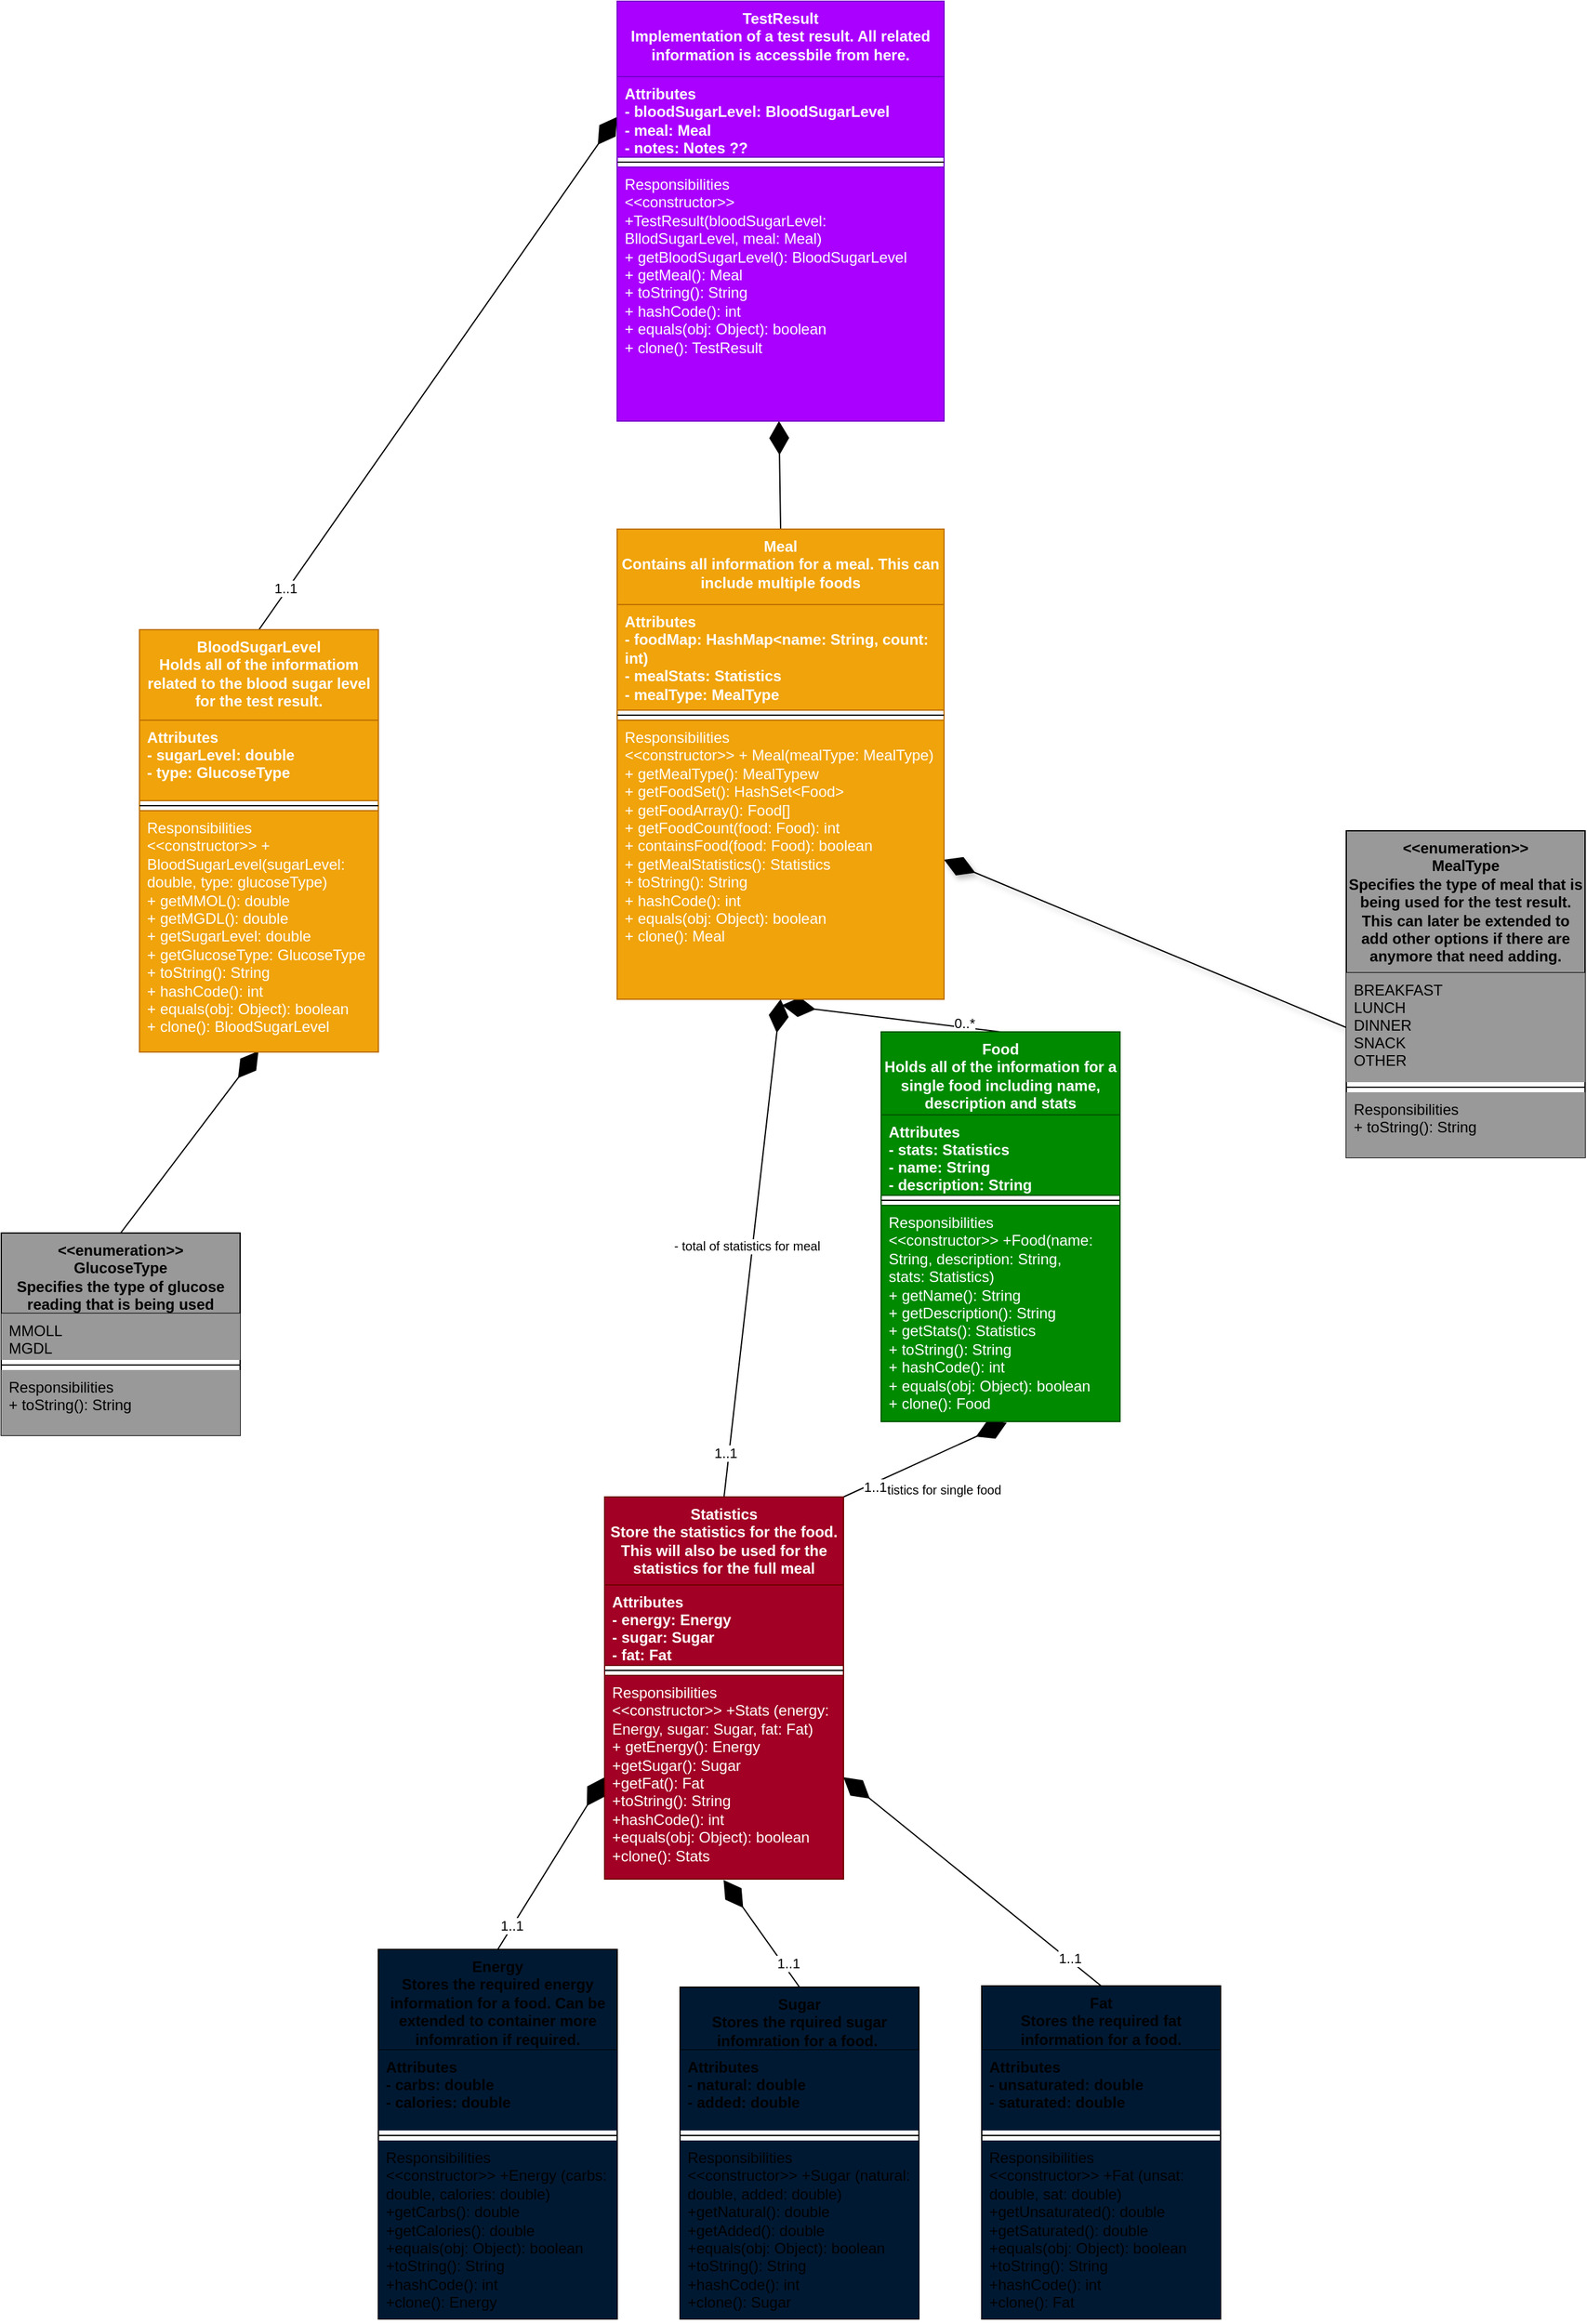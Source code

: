 <mxfile version="13.0.3" type="device"><diagram id="C5RBs43oDa-KdzZeNtuy" name="Page-1"><mxGraphModel dx="2172" dy="443" grid="1" gridSize="10" guides="1" tooltips="1" connect="1" arrows="1" fold="1" page="1" pageScale="1" pageWidth="827" pageHeight="1169" math="0" shadow="0"><root><mxCell id="WIyWlLk6GJQsqaUBKTNV-0"/><mxCell id="WIyWlLk6GJQsqaUBKTNV-1" parent="WIyWlLk6GJQsqaUBKTNV-0"/><mxCell id="Jo6npvy2peq1dJGaxGTw-42" value="" style="endArrow=diamondThin;endFill=1;endSize=24;html=1;strokeColor=#000000;strokeWidth=1;fontSize=20;entryX=0.504;entryY=1.021;entryDx=0;entryDy=0;entryPerimeter=0;exitX=0.5;exitY=0;exitDx=0;exitDy=0;labelPosition=center;verticalLabelPosition=bottom;align=center;verticalAlign=top;" parent="WIyWlLk6GJQsqaUBKTNV-1" source="Jo6npvy2peq1dJGaxGTw-30" target="Jo6npvy2peq1dJGaxGTw-21" edge="1"><mxGeometry width="160" relative="1" as="geometry"><mxPoint x="680" y="2810" as="sourcePoint"/><mxPoint x="840" y="2810" as="targetPoint"/></mxGeometry></mxCell><mxCell id="Zh4KT5q-o4LGROd8KdWE-1" value="0..*" style="edgeLabel;html=1;align=center;verticalAlign=middle;resizable=0;points=[];" parent="Jo6npvy2peq1dJGaxGTw-42" vertex="1" connectable="0"><mxGeometry x="-0.664" y="-4" relative="1" as="geometry"><mxPoint as="offset"/></mxGeometry></mxCell><mxCell id="Jo6npvy2peq1dJGaxGTw-43" value="" style="endArrow=diamondThin;endFill=1;endSize=24;html=1;strokeWidth=1;fontSize=20;entryX=0.498;entryY=0.996;entryDx=0;entryDy=0;entryPerimeter=0;exitX=0.5;exitY=0;exitDx=0;exitDy=0;labelBackgroundColor=none;strokeColor=#000000;" parent="WIyWlLk6GJQsqaUBKTNV-1" source="Jo6npvy2peq1dJGaxGTw-5" target="Jo6npvy2peq1dJGaxGTw-3" edge="1"><mxGeometry width="160" relative="1" as="geometry"><mxPoint x="680" y="2810" as="sourcePoint"/><mxPoint x="840" y="2810" as="targetPoint"/></mxGeometry></mxCell><mxCell id="Jo6npvy2peq1dJGaxGTw-49" value="" style="endArrow=diamondThin;endFill=1;endSize=24;html=1;strokeWidth=1;fontSize=20;entryX=1;entryY=0.5;entryDx=0;entryDy=0;exitX=0;exitY=0.5;exitDx=0;exitDy=0;fillColor=#f9f7ed;strokeColor=#000000;shadow=1;" parent="WIyWlLk6GJQsqaUBKTNV-1" source="Jo6npvy2peq1dJGaxGTw-45" target="Jo6npvy2peq1dJGaxGTw-21" edge="1"><mxGeometry width="160" relative="1" as="geometry"><mxPoint x="680" y="2690" as="sourcePoint"/><mxPoint x="840" y="2690" as="targetPoint"/></mxGeometry></mxCell><mxCell id="Jo6npvy2peq1dJGaxGTw-60" value="" style="endArrow=diamondThin;endFill=1;endSize=24;html=1;strokeColor=#000000;strokeWidth=1;fontSize=20;exitX=0.5;exitY=0;exitDx=0;exitDy=0;entryX=0.498;entryY=1.005;entryDx=0;entryDy=0;entryPerimeter=0;labelPosition=center;verticalLabelPosition=bottom;align=center;verticalAlign=top;" parent="WIyWlLk6GJQsqaUBKTNV-1" source="Jo6npvy2peq1dJGaxGTw-22" target="Jo6npvy2peq1dJGaxGTw-55" edge="1"><mxGeometry width="160" relative="1" as="geometry"><mxPoint x="680" y="2920" as="sourcePoint"/><mxPoint x="836" y="2910" as="targetPoint"/></mxGeometry></mxCell><mxCell id="Zh4KT5q-o4LGROd8KdWE-3" value="1..1" style="edgeLabel;html=1;align=center;verticalAlign=middle;resizable=0;points=[];" parent="Jo6npvy2peq1dJGaxGTw-60" vertex="1" connectable="0"><mxGeometry x="-0.6" y="-4" relative="1" as="geometry"><mxPoint as="offset"/></mxGeometry></mxCell><mxCell id="Jo6npvy2peq1dJGaxGTw-61" value="" style="endArrow=diamondThin;endFill=1;endSize=24;html=1;strokeColor=#000000;strokeWidth=1;fontSize=20;exitX=0.5;exitY=0;exitDx=0;exitDy=0;labelPosition=center;verticalLabelPosition=bottom;align=center;verticalAlign=top;entryX=1;entryY=0.5;entryDx=0;entryDy=0;" parent="WIyWlLk6GJQsqaUBKTNV-1" source="Jo6npvy2peq1dJGaxGTw-34" target="Jo6npvy2peq1dJGaxGTw-55" edge="1"><mxGeometry width="160" relative="1" as="geometry"><mxPoint x="680" y="2920" as="sourcePoint"/><mxPoint x="1030" y="2770" as="targetPoint"/></mxGeometry></mxCell><mxCell id="Zh4KT5q-o4LGROd8KdWE-5" value="1..1" style="edgeLabel;html=1;align=center;verticalAlign=middle;resizable=0;points=[];" parent="Jo6npvy2peq1dJGaxGTw-61" vertex="1" connectable="0"><mxGeometry x="-0.745" y="-1" relative="1" as="geometry"><mxPoint as="offset"/></mxGeometry></mxCell><mxCell id="Jo6npvy2peq1dJGaxGTw-64" value="- total of statistics for meal" style="endArrow=diamondThin;endFill=1;endSize=24;html=1;strokeColor=#000000;strokeWidth=1;fontSize=10;entryX=0.5;entryY=1;entryDx=0;entryDy=0;exitX=0.5;exitY=0;exitDx=0;exitDy=0;entryPerimeter=0;labelPosition=center;verticalLabelPosition=bottom;align=center;verticalAlign=bottom;" parent="WIyWlLk6GJQsqaUBKTNV-1" source="Jo6npvy2peq1dJGaxGTw-52" target="Jo6npvy2peq1dJGaxGTw-21" edge="1"><mxGeometry x="-0.032" y="4" width="160" relative="1" as="geometry"><mxPoint x="680" y="2450" as="sourcePoint"/><mxPoint x="840" y="2450" as="targetPoint"/><mxPoint y="1" as="offset"/></mxGeometry></mxCell><mxCell id="Zh4KT5q-o4LGROd8KdWE-6" value="1..1" style="edgeLabel;html=1;align=center;verticalAlign=middle;resizable=0;points=[];" parent="Jo6npvy2peq1dJGaxGTw-64" vertex="1" connectable="0"><mxGeometry x="-0.825" y="3" relative="1" as="geometry"><mxPoint as="offset"/></mxGeometry></mxCell><mxCell id="Jo6npvy2peq1dJGaxGTw-65" value="&lt;font style=&quot;font-size: 10px&quot;&gt;- statistics for single food&lt;/font&gt;" style="endArrow=diamondThin;endFill=1;endSize=24;html=1;strokeColor=#000000;strokeWidth=1;fontSize=20;entryX=0.526;entryY=1.005;entryDx=0;entryDy=0;entryPerimeter=0;exitX=1;exitY=0;exitDx=0;exitDy=0;labelBackgroundColor=none;labelPosition=center;verticalLabelPosition=bottom;align=center;verticalAlign=top;" parent="WIyWlLk6GJQsqaUBKTNV-1" source="Jo6npvy2peq1dJGaxGTw-52" target="Jo6npvy2peq1dJGaxGTw-33" edge="1"><mxGeometry x="0.052" y="-3" width="160" relative="1" as="geometry"><mxPoint x="680" y="2450" as="sourcePoint"/><mxPoint x="840" y="2450" as="targetPoint"/><mxPoint as="offset"/></mxGeometry></mxCell><mxCell id="Zh4KT5q-o4LGROd8KdWE-7" value="1..1" style="edgeLabel;html=1;align=center;verticalAlign=middle;resizable=0;points=[];" parent="Jo6npvy2peq1dJGaxGTw-65" vertex="1" connectable="0"><mxGeometry x="-0.638" y="-2" relative="1" as="geometry"><mxPoint y="1" as="offset"/></mxGeometry></mxCell><mxCell id="Jo6npvy2peq1dJGaxGTw-59" value="" style="endArrow=diamondThin;endFill=1;endSize=24;html=1;strokeColor=#000000;strokeWidth=1;fontSize=20;entryX=0;entryY=0.5;entryDx=0;entryDy=0;exitX=0.5;exitY=0;exitDx=0;exitDy=0;labelPosition=center;verticalLabelPosition=bottom;align=center;verticalAlign=top;" parent="WIyWlLk6GJQsqaUBKTNV-1" source="Jo6npvy2peq1dJGaxGTw-26" target="Jo6npvy2peq1dJGaxGTw-55" edge="1"><mxGeometry width="160" relative="1" as="geometry"><mxPoint x="680" y="2920" as="sourcePoint"/><mxPoint x="840" y="2920" as="targetPoint"/></mxGeometry></mxCell><mxCell id="Zh4KT5q-o4LGROd8KdWE-2" value="1..1" style="edgeLabel;html=1;align=center;verticalAlign=middle;resizable=0;points=[];" parent="Jo6npvy2peq1dJGaxGTw-59" vertex="1" connectable="0"><mxGeometry x="-0.718" y="1" relative="1" as="geometry"><mxPoint as="offset"/></mxGeometry></mxCell><mxCell id="V2zzXYAs5i4P7fSuCiAt-0" value="" style="endArrow=diamondThin;endFill=1;endSize=24;html=1;entryX=0;entryY=0.5;entryDx=0;entryDy=0;exitX=0.5;exitY=0;exitDx=0;exitDy=0;strokeColor=#000000;labelPosition=center;verticalLabelPosition=bottom;align=center;verticalAlign=top;" parent="WIyWlLk6GJQsqaUBKTNV-1" source="Jo6npvy2peq1dJGaxGTw-0" target="V2zzXYAs5i4P7fSuCiAt-2" edge="1"><mxGeometry width="160" relative="1" as="geometry"><mxPoint x="730" y="2260" as="sourcePoint"/><mxPoint x="890" y="2260" as="targetPoint"/></mxGeometry></mxCell><mxCell id="Zh4KT5q-o4LGROd8KdWE-0" value="1..1" style="edgeLabel;html=1;align=center;verticalAlign=middle;resizable=0;points=[];" parent="V2zzXYAs5i4P7fSuCiAt-0" vertex="1" connectable="0"><mxGeometry x="-0.842" y="2" relative="1" as="geometry"><mxPoint as="offset"/></mxGeometry></mxCell><mxCell id="V2zzXYAs5i4P7fSuCiAt-6" value="" style="endArrow=diamondThin;endFill=1;endSize=24;html=1;entryX=0.495;entryY=1;entryDx=0;entryDy=0;exitX=0.5;exitY=0;exitDx=0;exitDy=0;strokeColor=#000000;entryPerimeter=0;" parent="WIyWlLk6GJQsqaUBKTNV-1" source="Jo6npvy2peq1dJGaxGTw-18" target="V2zzXYAs5i4P7fSuCiAt-4" edge="1"><mxGeometry width="160" relative="1" as="geometry"><mxPoint x="405" y="1980" as="sourcePoint"/><mxPoint x="690" y="1628" as="targetPoint"/></mxGeometry></mxCell><mxCell id="V2zzXYAs5i4P7fSuCiAt-1" value="TestResult&#10;Implementation of a test result. All related information is accessbile from here." style="swimlane;fontStyle=1;align=center;verticalAlign=top;childLayout=stackLayout;horizontal=1;startSize=60;horizontalStack=0;resizeParent=1;resizeParentMax=0;resizeLast=0;collapsible=1;marginBottom=0;whiteSpace=wrap;fillColor=#aa00ff;strokeColor=#7700CC;fontColor=#ffffff;" parent="WIyWlLk6GJQsqaUBKTNV-1" vertex="1"><mxGeometry x="680" y="1440" width="260" height="334" as="geometry"><mxRectangle x="590" y="1500" width="60" height="26" as="alternateBounds"/></mxGeometry></mxCell><mxCell id="V2zzXYAs5i4P7fSuCiAt-2" value="Attributes&#10;- bloodSugarLevel: BloodSugarLevel&#10;- meal: Meal&#10;- notes: Notes ??" style="text;strokeColor=#7700CC;fillColor=#aa00ff;align=left;verticalAlign=top;spacingLeft=4;spacingRight=4;overflow=hidden;rotatable=0;points=[[0,0.5],[1,0.5]];portConstraint=eastwest;fontStyle=1;whiteSpace=wrap;fontColor=#ffffff;" parent="V2zzXYAs5i4P7fSuCiAt-1" vertex="1"><mxGeometry y="60" width="260" height="64" as="geometry"/></mxCell><mxCell id="V2zzXYAs5i4P7fSuCiAt-3" value="" style="line;strokeWidth=1;fillColor=none;align=left;verticalAlign=middle;spacingTop=-1;spacingLeft=3;spacingRight=3;rotatable=0;labelPosition=right;points=[];portConstraint=eastwest;" parent="V2zzXYAs5i4P7fSuCiAt-1" vertex="1"><mxGeometry y="124" width="260" height="8" as="geometry"/></mxCell><mxCell id="V2zzXYAs5i4P7fSuCiAt-4" value="Responsibilities&#10;&lt;&lt;constructor&gt;&gt; +TestResult(bloodSugarLevel: BllodSugarLevel, meal: Meal)&#10;+ getBloodSugarLevel(): BloodSugarLevel&#10;+ getMeal(): Meal&#10;+ toString(): String&#10;+ hashCode(): int&#10;+ equals(obj: Object): boolean&#10;+ clone(): TestResult&#10;" style="text;strokeColor=#7700CC;fillColor=#aa00ff;align=left;verticalAlign=top;spacingLeft=4;spacingRight=4;overflow=hidden;rotatable=0;points=[[0,0.5],[1,0.5]];portConstraint=eastwest;whiteSpace=wrap;fontColor=#ffffff;" parent="V2zzXYAs5i4P7fSuCiAt-1" vertex="1"><mxGeometry y="132" width="260" height="202" as="geometry"/></mxCell><mxCell id="Jo6npvy2peq1dJGaxGTw-0" value="BloodSugarLevel&#10;Holds all of the informatiom related to the blood sugar level for the test result." style="swimlane;fontStyle=1;align=center;verticalAlign=top;childLayout=stackLayout;horizontal=1;startSize=72;horizontalStack=0;resizeParent=1;resizeParentMax=0;resizeLast=0;collapsible=1;marginBottom=0;whiteSpace=wrap;fillColor=#f0a30a;strokeColor=#BD7000;fontColor=#ffffff;" parent="WIyWlLk6GJQsqaUBKTNV-1" vertex="1"><mxGeometry x="300" y="1940" width="190" height="336" as="geometry"><mxRectangle x="330" y="2450" width="130" height="26" as="alternateBounds"/></mxGeometry></mxCell><mxCell id="Jo6npvy2peq1dJGaxGTw-1" value="Attributes&#10;- sugarLevel: double&#10;- type: GlucoseType" style="text;strokeColor=#BD7000;fillColor=#f0a30a;align=left;verticalAlign=top;spacingLeft=4;spacingRight=4;overflow=hidden;rotatable=0;points=[[0,0.5],[1,0.5]];portConstraint=eastwest;fontStyle=1;fontColor=#ffffff;" parent="Jo6npvy2peq1dJGaxGTw-0" vertex="1"><mxGeometry y="72" width="190" height="64" as="geometry"/></mxCell><mxCell id="Jo6npvy2peq1dJGaxGTw-2" value="" style="line;strokeWidth=1;fillColor=none;align=left;verticalAlign=middle;spacingTop=-1;spacingLeft=3;spacingRight=3;rotatable=0;labelPosition=right;points=[];portConstraint=eastwest;" parent="Jo6npvy2peq1dJGaxGTw-0" vertex="1"><mxGeometry y="136" width="190" height="8" as="geometry"/></mxCell><mxCell id="Jo6npvy2peq1dJGaxGTw-3" value="Responsibilities&#10;&lt;&lt;constructor&gt;&gt; + BloodSugarLevel(sugarLevel: double, type: glucoseType)&#10;+ getMMOL(): double &#10;+ getMGDL(): double&#10;+ getSugarLevel: double&#10;+ getGlucoseType: GlucoseType&#10;+ toString(): String&#10;+ hashCode(): int&#10;+ equals(obj: Object): boolean&#10;+ clone(): BloodSugarLevel" style="text;strokeColor=#BD7000;fillColor=#f0a30a;align=left;verticalAlign=top;spacingLeft=4;spacingRight=4;overflow=hidden;rotatable=0;points=[[0,0.5],[1,0.5]];portConstraint=eastwest;whiteSpace=wrap;fontColor=#ffffff;" parent="Jo6npvy2peq1dJGaxGTw-0" vertex="1"><mxGeometry y="144" width="190" height="192" as="geometry"/></mxCell><mxCell id="Jo6npvy2peq1dJGaxGTw-44" value="&lt;&lt;enumeration&gt;&gt;&#10;MealType&#10;Specifies the type of meal that is being used for the test result. This can later be extended to add other options if there are anymore that need adding." style="swimlane;fontStyle=1;align=center;verticalAlign=top;childLayout=stackLayout;horizontal=1;startSize=113;horizontalStack=0;resizeParent=1;resizeParentMax=0;resizeLast=0;collapsible=1;marginBottom=0;whiteSpace=wrap;fillColor=#999999;" parent="WIyWlLk6GJQsqaUBKTNV-1" vertex="1"><mxGeometry x="1260" y="2100" width="190" height="260" as="geometry"/></mxCell><mxCell id="Jo6npvy2peq1dJGaxGTw-45" value="BREAKFAST&#10;LUNCH&#10;DINNER&#10;SNACK&#10;OTHER" style="text;strokeColor=none;fillColor=#999999;align=left;verticalAlign=top;spacingLeft=4;spacingRight=4;overflow=hidden;rotatable=0;points=[[0,0.5],[1,0.5]];portConstraint=eastwest;" parent="Jo6npvy2peq1dJGaxGTw-44" vertex="1"><mxGeometry y="113" width="190" height="87" as="geometry"/></mxCell><mxCell id="Jo6npvy2peq1dJGaxGTw-46" value="" style="line;strokeWidth=1;fillColor=none;align=left;verticalAlign=middle;spacingTop=-1;spacingLeft=3;spacingRight=3;rotatable=0;labelPosition=right;points=[];portConstraint=eastwest;" parent="Jo6npvy2peq1dJGaxGTw-44" vertex="1"><mxGeometry y="200" width="190" height="8" as="geometry"/></mxCell><mxCell id="Jo6npvy2peq1dJGaxGTw-47" value="Responsibilities&#10;+ toString(): String" style="text;strokeColor=none;fillColor=#999999;align=left;verticalAlign=top;spacingLeft=4;spacingRight=4;overflow=hidden;rotatable=0;points=[[0,0.5],[1,0.5]];portConstraint=eastwest;" parent="Jo6npvy2peq1dJGaxGTw-44" vertex="1"><mxGeometry y="208" width="190" height="52" as="geometry"/></mxCell><mxCell id="Jo6npvy2peq1dJGaxGTw-18" value="Meal&#10;Contains all information for a meal. This can include multiple foods" style="swimlane;fontStyle=1;align=center;verticalAlign=top;childLayout=stackLayout;horizontal=1;startSize=60;horizontalStack=0;resizeParent=1;resizeParentMax=0;resizeLast=0;collapsible=1;marginBottom=0;whiteSpace=wrap;fillColor=#f0a30a;strokeColor=#BD7000;fontColor=#ffffff;" parent="WIyWlLk6GJQsqaUBKTNV-1" vertex="1"><mxGeometry x="680" y="1860" width="260" height="374" as="geometry"><mxRectangle x="740" y="2000" width="60" height="26" as="alternateBounds"/></mxGeometry></mxCell><mxCell id="Jo6npvy2peq1dJGaxGTw-19" value="Attributes&#10;- foodMap: HashMap&lt;name: String, count: int)&#10;- mealStats: Statistics&#10;- mealType: MealType&#10;" style="text;strokeColor=#BD7000;fillColor=#f0a30a;align=left;verticalAlign=top;spacingLeft=4;spacingRight=4;overflow=hidden;rotatable=0;points=[[0,0.5],[1,0.5]];portConstraint=eastwest;fontStyle=1;whiteSpace=wrap;fontColor=#ffffff;" parent="Jo6npvy2peq1dJGaxGTw-18" vertex="1"><mxGeometry y="60" width="260" height="84" as="geometry"/></mxCell><mxCell id="Jo6npvy2peq1dJGaxGTw-20" value="" style="line;strokeWidth=1;fillColor=none;align=left;verticalAlign=middle;spacingTop=-1;spacingLeft=3;spacingRight=3;rotatable=0;labelPosition=right;points=[];portConstraint=eastwest;" parent="Jo6npvy2peq1dJGaxGTw-18" vertex="1"><mxGeometry y="144" width="260" height="8" as="geometry"/></mxCell><mxCell id="Jo6npvy2peq1dJGaxGTw-21" value="Responsibilities&#10;&lt;&lt;constructor&gt;&gt; + Meal(mealType: MealType) &#10;+ getMealType(): MealTypew&#10;+ getFoodSet(): HashSet&lt;Food&gt;&#10;+ getFoodArray(): Food[]&#10;+ getFoodCount(food: Food): int&#10;+ containsFood(food: Food): boolean&#10;+ getMealStatistics(): Statistics&#10;+ toString(): String&#10;+ hashCode(): int&#10;+ equals(obj: Object): boolean&#10;+ clone(): Meal&#10;" style="text;strokeColor=#BD7000;fillColor=#f0a30a;align=left;verticalAlign=top;spacingLeft=4;spacingRight=4;overflow=hidden;rotatable=0;points=[[0,0.5],[1,0.5]];portConstraint=eastwest;whiteSpace=wrap;fontColor=#ffffff;" parent="Jo6npvy2peq1dJGaxGTw-18" vertex="1"><mxGeometry y="152" width="260" height="222" as="geometry"/></mxCell><mxCell id="Jo6npvy2peq1dJGaxGTw-30" value="Food&#10;Holds all of the information for a single food including name, description and stats" style="swimlane;fontStyle=1;align=center;verticalAlign=top;childLayout=stackLayout;horizontal=1;startSize=66;horizontalStack=0;resizeParent=1;resizeParentMax=0;resizeLast=0;collapsible=1;marginBottom=0;whiteSpace=wrap;fillColor=#008a00;strokeColor=#005700;fontColor=#ffffff;" parent="WIyWlLk6GJQsqaUBKTNV-1" vertex="1"><mxGeometry x="890" y="2260" width="190" height="310" as="geometry"><mxRectangle x="650" y="2600" width="60" height="26" as="alternateBounds"/></mxGeometry></mxCell><mxCell id="Jo6npvy2peq1dJGaxGTw-31" value="Attributes&#10;- stats: Statistics&#10;- name: String&#10;- description: String" style="text;strokeColor=#005700;fillColor=#008a00;align=left;verticalAlign=top;spacingLeft=4;spacingRight=4;overflow=hidden;rotatable=0;points=[[0,0.5],[1,0.5]];portConstraint=eastwest;fontStyle=1;fontColor=#ffffff;" parent="Jo6npvy2peq1dJGaxGTw-30" vertex="1"><mxGeometry y="66" width="190" height="64" as="geometry"/></mxCell><mxCell id="Jo6npvy2peq1dJGaxGTw-32" value="" style="line;strokeWidth=1;fillColor=none;align=left;verticalAlign=middle;spacingTop=-1;spacingLeft=3;spacingRight=3;rotatable=0;labelPosition=right;points=[];portConstraint=eastwest;" parent="Jo6npvy2peq1dJGaxGTw-30" vertex="1"><mxGeometry y="130" width="190" height="8" as="geometry"/></mxCell><mxCell id="Jo6npvy2peq1dJGaxGTw-33" value="Responsibilities&#10;&lt;&lt;constructor&gt;&gt; +Food(name: String, description: String, stats: Statistics)&#10;+ getName(): String&#10;+ getDescription(): String&#10;+ getStats(): Statistics&#10;+ toString(): String&#10;+ hashCode(): int&#10;+ equals(obj: Object): boolean&#10;+ clone(): Food" style="text;strokeColor=#005700;fillColor=#008a00;align=left;verticalAlign=top;spacingLeft=4;spacingRight=4;overflow=hidden;rotatable=0;points=[[0,0.5],[1,0.5]];portConstraint=eastwest;whiteSpace=wrap;fontColor=#ffffff;" parent="Jo6npvy2peq1dJGaxGTw-30" vertex="1"><mxGeometry y="138" width="190" height="172" as="geometry"/></mxCell><mxCell id="Jo6npvy2peq1dJGaxGTw-34" value="Fat&#10;Stores the required fat information for a food." style="swimlane;fontStyle=1;align=center;verticalAlign=top;childLayout=stackLayout;horizontal=1;startSize=51;horizontalStack=0;resizeParent=1;resizeParentMax=0;resizeLast=0;collapsible=1;marginBottom=0;whiteSpace=wrap;fillColor=#001933;" parent="WIyWlLk6GJQsqaUBKTNV-1" vertex="1"><mxGeometry x="970" y="3019" width="190" height="265" as="geometry"/></mxCell><mxCell id="Jo6npvy2peq1dJGaxGTw-35" value="Attributes&#10;- unsaturated: double&#10;- saturated: double" style="text;strokeColor=none;fillColor=#001933;align=left;verticalAlign=top;spacingLeft=4;spacingRight=4;overflow=hidden;rotatable=0;points=[[0,0.5],[1,0.5]];portConstraint=eastwest;fontStyle=1" parent="Jo6npvy2peq1dJGaxGTw-34" vertex="1"><mxGeometry y="51" width="190" height="64" as="geometry"/></mxCell><mxCell id="Jo6npvy2peq1dJGaxGTw-36" value="" style="line;strokeWidth=1;fillColor=none;align=left;verticalAlign=middle;spacingTop=-1;spacingLeft=3;spacingRight=3;rotatable=0;labelPosition=right;points=[];portConstraint=eastwest;" parent="Jo6npvy2peq1dJGaxGTw-34" vertex="1"><mxGeometry y="115" width="190" height="8" as="geometry"/></mxCell><mxCell id="Jo6npvy2peq1dJGaxGTw-37" value="Responsibilities&#10;&lt;&lt;constructor&gt;&gt; +Fat (unsat: double, sat: double)&#10;+getUnsaturated(): double&#10;+getSaturated(): double&#10;+equals(obj: Object): boolean&#10;+toString(): String&#10;+hashCode(): int&#10;+clone(): Fat&#10;" style="text;strokeColor=none;fillColor=#001933;align=left;verticalAlign=top;spacingLeft=4;spacingRight=4;overflow=hidden;rotatable=0;points=[[0,0.5],[1,0.5]];portConstraint=eastwest;whiteSpace=wrap;" parent="Jo6npvy2peq1dJGaxGTw-34" vertex="1"><mxGeometry y="123" width="190" height="142" as="geometry"/></mxCell><mxCell id="Jo6npvy2peq1dJGaxGTw-22" value="Sugar&#10;Stores the rquired sugar infomration for a food. " style="swimlane;fontStyle=1;align=center;verticalAlign=top;childLayout=stackLayout;horizontal=1;startSize=50;horizontalStack=0;resizeParent=1;resizeParentMax=0;resizeLast=0;collapsible=1;marginBottom=0;whiteSpace=wrap;fillColor=#001933;" parent="WIyWlLk6GJQsqaUBKTNV-1" vertex="1"><mxGeometry x="730" y="3020" width="190" height="264" as="geometry"/></mxCell><mxCell id="Jo6npvy2peq1dJGaxGTw-23" value="Attributes&#10;- natural: double&#10;- added: double" style="text;strokeColor=none;fillColor=#001933;align=left;verticalAlign=top;spacingLeft=4;spacingRight=4;overflow=hidden;rotatable=0;points=[[0,0.5],[1,0.5]];portConstraint=eastwest;fontStyle=1" parent="Jo6npvy2peq1dJGaxGTw-22" vertex="1"><mxGeometry y="50" width="190" height="64" as="geometry"/></mxCell><mxCell id="Jo6npvy2peq1dJGaxGTw-24" value="" style="line;strokeWidth=1;fillColor=none;align=left;verticalAlign=middle;spacingTop=-1;spacingLeft=3;spacingRight=3;rotatable=0;labelPosition=right;points=[];portConstraint=eastwest;" parent="Jo6npvy2peq1dJGaxGTw-22" vertex="1"><mxGeometry y="114" width="190" height="8" as="geometry"/></mxCell><mxCell id="Jo6npvy2peq1dJGaxGTw-25" value="Responsibilities&#10;&lt;&lt;constructor&gt;&gt; +Sugar (natural: double, added: double)&#10;+getNatural(): double&#10;+getAdded(): double&#10;+equals(obj: Object): boolean&#10;+toString(): String&#10;+hashCode(): int&#10;+clone(): Sugar" style="text;strokeColor=none;fillColor=#001933;align=left;verticalAlign=top;spacingLeft=4;spacingRight=4;overflow=hidden;rotatable=0;points=[[0,0.5],[1,0.5]];portConstraint=eastwest;whiteSpace=wrap;" parent="Jo6npvy2peq1dJGaxGTw-22" vertex="1"><mxGeometry y="122" width="190" height="142" as="geometry"/></mxCell><mxCell id="Jo6npvy2peq1dJGaxGTw-26" value="Energy&#10;Stores the required energy information for a food. Can be extended to container more infomration if required." style="swimlane;fontStyle=1;align=center;verticalAlign=top;childLayout=stackLayout;horizontal=1;startSize=80;horizontalStack=0;resizeParent=1;resizeParentMax=0;resizeLast=0;collapsible=1;marginBottom=0;whiteSpace=wrap;fillColor=#001933;" parent="WIyWlLk6GJQsqaUBKTNV-1" vertex="1"><mxGeometry x="490" y="2990" width="190" height="294" as="geometry"><mxRectangle x="490" y="2990" width="660" height="80" as="alternateBounds"/></mxGeometry></mxCell><mxCell id="Jo6npvy2peq1dJGaxGTw-27" value="Attributes&#10;- carbs: double&#10;- calories: double" style="text;strokeColor=none;fillColor=#001933;align=left;verticalAlign=top;spacingLeft=4;spacingRight=4;overflow=hidden;rotatable=0;points=[[0,0.5],[1,0.5]];portConstraint=eastwest;fontStyle=1" parent="Jo6npvy2peq1dJGaxGTw-26" vertex="1"><mxGeometry y="80" width="190" height="64" as="geometry"/></mxCell><mxCell id="hIic_PqcgxwUZnsxspC--1" value="" style="line;strokeWidth=1;fillColor=#001933;align=left;verticalAlign=middle;spacingTop=-1;spacingLeft=3;spacingRight=3;rotatable=0;labelPosition=right;points=[];portConstraint=eastwest;" vertex="1" parent="Jo6npvy2peq1dJGaxGTw-26"><mxGeometry y="144" width="190" height="8" as="geometry"/></mxCell><mxCell id="Jo6npvy2peq1dJGaxGTw-29" value="Responsibilities&#10;&lt;&lt;constructor&gt;&gt; +Energy (carbs: double, calories: double)&#10;+getCarbs(): double&#10;+getCalories(): double&#10;+equals(obj: Object): boolean&#10;+toString(): String&#10;+hashCode(): int&#10;+clone(): Energy" style="text;strokeColor=none;fillColor=#001933;align=left;verticalAlign=top;spacingLeft=4;spacingRight=4;overflow=hidden;rotatable=0;points=[[0,0.5],[1,0.5]];portConstraint=eastwest;whiteSpace=wrap;" parent="Jo6npvy2peq1dJGaxGTw-26" vertex="1"><mxGeometry y="152" width="190" height="142" as="geometry"/></mxCell><mxCell id="Jo6npvy2peq1dJGaxGTw-52" value="Statistics&#10;Store the statistics for the food. This will also be used for the statistics for the full meal" style="swimlane;fontStyle=1;align=center;verticalAlign=top;childLayout=stackLayout;horizontal=1;startSize=70;horizontalStack=0;resizeParent=1;resizeParentMax=0;resizeLast=0;collapsible=1;marginBottom=0;whiteSpace=wrap;fillColor=#a20025;strokeColor=#6F0000;fontColor=#ffffff;" parent="WIyWlLk6GJQsqaUBKTNV-1" vertex="1"><mxGeometry x="670" y="2630" width="190" height="304" as="geometry"><mxRectangle x="650" y="2600" width="60" height="26" as="alternateBounds"/></mxGeometry></mxCell><mxCell id="Jo6npvy2peq1dJGaxGTw-53" value="Attributes&#10;- energy: Energy&#10;- sugar: Sugar&#10;- fat: Fat " style="text;strokeColor=#6F0000;fillColor=#a20025;align=left;verticalAlign=top;spacingLeft=4;spacingRight=4;overflow=hidden;rotatable=0;points=[[0,0.5],[1,0.5]];portConstraint=eastwest;fontStyle=1;fontColor=#ffffff;" parent="Jo6npvy2peq1dJGaxGTw-52" vertex="1"><mxGeometry y="70" width="190" height="64" as="geometry"/></mxCell><mxCell id="Jo6npvy2peq1dJGaxGTw-54" value="" style="line;strokeWidth=1;fillColor=none;align=left;verticalAlign=middle;spacingTop=-1;spacingLeft=3;spacingRight=3;rotatable=0;labelPosition=right;points=[];portConstraint=eastwest;" parent="Jo6npvy2peq1dJGaxGTw-52" vertex="1"><mxGeometry y="134" width="190" height="8" as="geometry"/></mxCell><mxCell id="Jo6npvy2peq1dJGaxGTw-55" value="Responsibilities&#10;&lt;&lt;constructor&gt;&gt; +Stats (energy: Energy, sugar: Sugar, fat: Fat)&#10;+ getEnergy(): Energy&#10;+getSugar(): Sugar&#10;+getFat(): Fat&#10;+toString(): String&#10;+hashCode(): int&#10;+equals(obj: Object): boolean&#10;+clone(): Stats" style="text;strokeColor=#6F0000;fillColor=#a20025;align=left;verticalAlign=top;spacingLeft=4;spacingRight=4;overflow=hidden;rotatable=0;points=[[0,0.5],[1,0.5]];portConstraint=eastwest;whiteSpace=wrap;fontColor=#ffffff;" parent="Jo6npvy2peq1dJGaxGTw-52" vertex="1"><mxGeometry y="142" width="190" height="162" as="geometry"/></mxCell><mxCell id="Jo6npvy2peq1dJGaxGTw-5" value="&lt;&lt;enumeration&gt;&gt;&#10;GlucoseType&#10;Specifies the type of glucose reading that is being used" style="swimlane;fontStyle=1;align=center;verticalAlign=top;childLayout=stackLayout;horizontal=1;startSize=64;horizontalStack=0;resizeParent=1;resizeParentMax=0;resizeLast=0;collapsible=1;marginBottom=0;whiteSpace=wrap;fillColor=#999999;" parent="WIyWlLk6GJQsqaUBKTNV-1" vertex="1"><mxGeometry x="190" y="2420" width="190" height="161" as="geometry"/></mxCell><mxCell id="Jo6npvy2peq1dJGaxGTw-6" value="MMOLL&#10;MGDL" style="text;strokeColor=none;fillColor=#999999;align=left;verticalAlign=top;spacingLeft=4;spacingRight=4;overflow=hidden;rotatable=0;points=[[0,0.5],[1,0.5]];portConstraint=eastwest;" parent="Jo6npvy2peq1dJGaxGTw-5" vertex="1"><mxGeometry y="64" width="190" height="37" as="geometry"/></mxCell><mxCell id="Jo6npvy2peq1dJGaxGTw-16" value="" style="line;strokeWidth=1;fillColor=none;align=left;verticalAlign=middle;spacingTop=-1;spacingLeft=3;spacingRight=3;rotatable=0;labelPosition=right;points=[];portConstraint=eastwest;" parent="Jo6npvy2peq1dJGaxGTw-5" vertex="1"><mxGeometry y="101" width="190" height="8" as="geometry"/></mxCell><mxCell id="Jo6npvy2peq1dJGaxGTw-17" value="Responsibilities&#10;+ toString(): String" style="text;strokeColor=none;fillColor=#999999;align=left;verticalAlign=top;spacingLeft=4;spacingRight=4;overflow=hidden;rotatable=0;points=[[0,0.5],[1,0.5]];portConstraint=eastwest;" parent="Jo6npvy2peq1dJGaxGTw-5" vertex="1"><mxGeometry y="109" width="190" height="52" as="geometry"/></mxCell></root></mxGraphModel></diagram></mxfile>